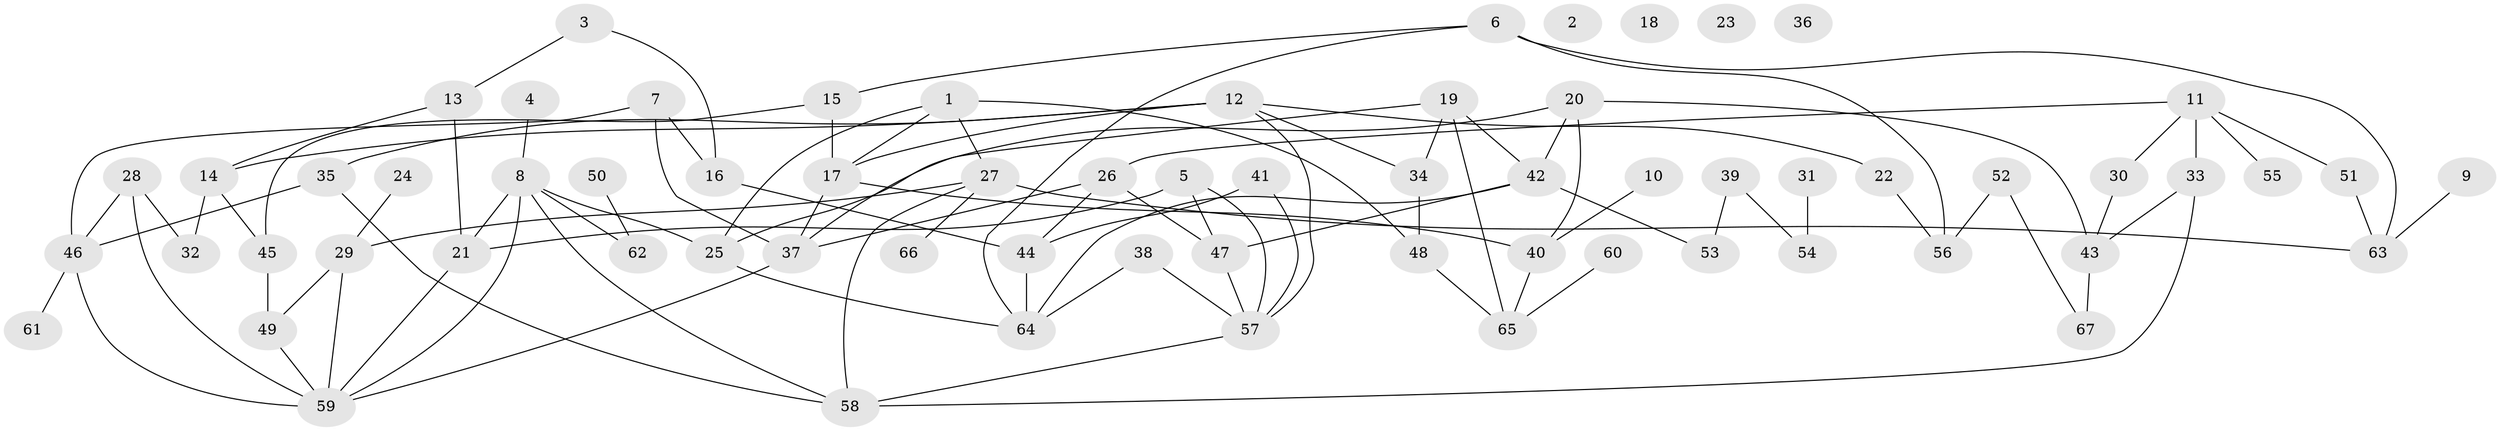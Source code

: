 // coarse degree distribution, {8: 0.03333333333333333, 5: 0.03333333333333333, 4: 0.13333333333333333, 7: 0.06666666666666667, 9: 0.03333333333333333, 3: 0.13333333333333333, 1: 0.23333333333333334, 10: 0.03333333333333333, 11: 0.03333333333333333, 6: 0.06666666666666667, 2: 0.2}
// Generated by graph-tools (version 1.1) at 2025/48/03/04/25 22:48:26]
// undirected, 67 vertices, 100 edges
graph export_dot {
  node [color=gray90,style=filled];
  1;
  2;
  3;
  4;
  5;
  6;
  7;
  8;
  9;
  10;
  11;
  12;
  13;
  14;
  15;
  16;
  17;
  18;
  19;
  20;
  21;
  22;
  23;
  24;
  25;
  26;
  27;
  28;
  29;
  30;
  31;
  32;
  33;
  34;
  35;
  36;
  37;
  38;
  39;
  40;
  41;
  42;
  43;
  44;
  45;
  46;
  47;
  48;
  49;
  50;
  51;
  52;
  53;
  54;
  55;
  56;
  57;
  58;
  59;
  60;
  61;
  62;
  63;
  64;
  65;
  66;
  67;
  1 -- 17;
  1 -- 25;
  1 -- 27;
  1 -- 48;
  3 -- 13;
  3 -- 16;
  4 -- 8;
  5 -- 21;
  5 -- 47;
  5 -- 57;
  6 -- 15;
  6 -- 56;
  6 -- 63;
  6 -- 64;
  7 -- 16;
  7 -- 37;
  7 -- 46;
  8 -- 21;
  8 -- 25;
  8 -- 58;
  8 -- 59;
  8 -- 62;
  9 -- 63;
  10 -- 40;
  11 -- 26;
  11 -- 30;
  11 -- 33;
  11 -- 51;
  11 -- 55;
  12 -- 14;
  12 -- 17;
  12 -- 22;
  12 -- 34;
  12 -- 35;
  12 -- 57;
  13 -- 14;
  13 -- 21;
  14 -- 32;
  14 -- 45;
  15 -- 17;
  15 -- 45;
  16 -- 44;
  17 -- 37;
  17 -- 40;
  19 -- 34;
  19 -- 37;
  19 -- 42;
  19 -- 65;
  20 -- 25;
  20 -- 40;
  20 -- 42;
  20 -- 43;
  21 -- 59;
  22 -- 56;
  24 -- 29;
  25 -- 64;
  26 -- 37;
  26 -- 44;
  26 -- 47;
  27 -- 29;
  27 -- 58;
  27 -- 63;
  27 -- 66;
  28 -- 32;
  28 -- 46;
  28 -- 59;
  29 -- 49;
  29 -- 59;
  30 -- 43;
  31 -- 54;
  33 -- 43;
  33 -- 58;
  34 -- 48;
  35 -- 46;
  35 -- 58;
  37 -- 59;
  38 -- 57;
  38 -- 64;
  39 -- 53;
  39 -- 54;
  40 -- 65;
  41 -- 44;
  41 -- 57;
  42 -- 47;
  42 -- 53;
  42 -- 64;
  43 -- 67;
  44 -- 64;
  45 -- 49;
  46 -- 59;
  46 -- 61;
  47 -- 57;
  48 -- 65;
  49 -- 59;
  50 -- 62;
  51 -- 63;
  52 -- 56;
  52 -- 67;
  57 -- 58;
  60 -- 65;
}
